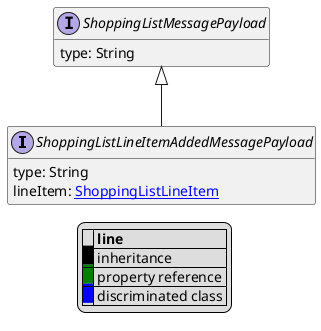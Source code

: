 @startuml

hide empty fields
hide empty methods
legend
|= |= line |
|<back:black>   </back>| inheritance |
|<back:green>   </back>| property reference |
|<back:blue>   </back>| discriminated class |
endlegend
interface ShoppingListLineItemAddedMessagePayload [[ShoppingListLineItemAddedMessagePayload.svg]] extends ShoppingListMessagePayload {
    type: String
    lineItem: [[ShoppingListLineItem.svg ShoppingListLineItem]]
}
interface ShoppingListMessagePayload [[ShoppingListMessagePayload.svg]]  {
    type: String
}





@enduml
